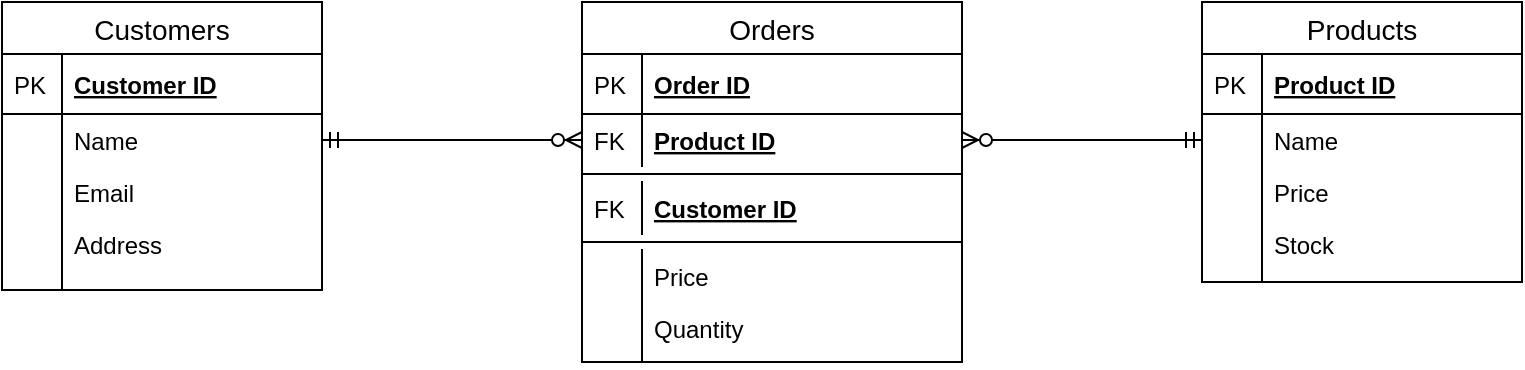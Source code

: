 <mxfile version="13.0.1" type="device"><diagram id="P03wM7nVxxRjR3x7W7P-" name="Page-1"><mxGraphModel dx="868" dy="450" grid="1" gridSize="10" guides="1" tooltips="1" connect="1" arrows="1" fold="1" page="1" pageScale="1" pageWidth="850" pageHeight="1100" math="0" shadow="0"><root><mxCell id="0"/><mxCell id="1" parent="0"/><mxCell id="tMQUC_O7YANYPWLk_MEU-22" value="" style="edgeStyle=entityRelationEdgeStyle;fontSize=12;html=1;endArrow=ERzeroToMany;startArrow=ERmandOne;" parent="1" source="QUjJYa9eazffCOzvhEuK-14" target="QUjJYa9eazffCOzvhEuK-28" edge="1"><mxGeometry width="100" height="100" relative="1" as="geometry"><mxPoint x="280" y="100" as="sourcePoint"/><mxPoint x="380" y="200" as="targetPoint"/></mxGeometry></mxCell><mxCell id="tMQUC_O7YANYPWLk_MEU-41" value="" style="edgeStyle=entityRelationEdgeStyle;fontSize=12;html=1;endArrow=ERzeroToMany;startArrow=ERmandOne;" parent="1" source="QUjJYa9eazffCOzvhEuK-40" target="QUjJYa9eazffCOzvhEuK-28" edge="1"><mxGeometry width="100" height="100" relative="1" as="geometry"><mxPoint x="530" y="370" as="sourcePoint"/><mxPoint x="610" y="200" as="targetPoint"/></mxGeometry></mxCell><mxCell id="QUjJYa9eazffCOzvhEuK-25" value="Orders" style="swimlane;fontStyle=0;childLayout=stackLayout;horizontal=1;startSize=26;horizontalStack=0;resizeParent=1;resizeParentMax=0;resizeLast=0;collapsible=1;marginBottom=0;align=center;fontSize=14;" parent="1" vertex="1"><mxGeometry x="370" y="72" width="190" height="180" as="geometry"/></mxCell><mxCell id="QUjJYa9eazffCOzvhEuK-26" value="Order ID" style="shape=partialRectangle;top=0;left=0;right=0;bottom=1;align=left;verticalAlign=middle;fillColor=none;spacingLeft=34;spacingRight=4;overflow=hidden;rotatable=0;points=[[0,0.5],[1,0.5]];portConstraint=eastwest;dropTarget=0;fontStyle=5;fontSize=12;" parent="QUjJYa9eazffCOzvhEuK-25" vertex="1"><mxGeometry y="26" width="190" height="30" as="geometry"/></mxCell><mxCell id="QUjJYa9eazffCOzvhEuK-27" value="PK" style="shape=partialRectangle;top=0;left=0;bottom=0;fillColor=none;align=left;verticalAlign=middle;spacingLeft=4;spacingRight=4;overflow=hidden;rotatable=0;points=[];portConstraint=eastwest;part=1;fontSize=12;" parent="QUjJYa9eazffCOzvhEuK-26" vertex="1" connectable="0"><mxGeometry width="30" height="30" as="geometry"/></mxCell><mxCell id="QUjJYa9eazffCOzvhEuK-28" value="Product ID" style="shape=partialRectangle;top=0;left=0;right=0;bottom=0;align=left;verticalAlign=top;fillColor=none;spacingLeft=34;spacingRight=4;overflow=hidden;rotatable=0;points=[[0,0.5],[1,0.5]];portConstraint=eastwest;dropTarget=0;fontSize=12;fontStyle=5" parent="QUjJYa9eazffCOzvhEuK-25" vertex="1"><mxGeometry y="56" width="190" height="26" as="geometry"/></mxCell><mxCell id="QUjJYa9eazffCOzvhEuK-29" value="FK" style="shape=partialRectangle;top=0;left=0;bottom=0;fillColor=none;align=left;verticalAlign=top;spacingLeft=4;spacingRight=4;overflow=hidden;rotatable=0;points=[];portConstraint=eastwest;part=1;fontSize=12;" parent="QUjJYa9eazffCOzvhEuK-28" vertex="1" connectable="0"><mxGeometry width="30" height="26" as="geometry"/></mxCell><mxCell id="QUjJYa9eazffCOzvhEuK-48" value="" style="line;strokeWidth=1;fillColor=none;align=left;verticalAlign=middle;spacingTop=-1;spacingLeft=3;spacingRight=3;rotatable=0;labelPosition=right;points=[];portConstraint=eastwest;fontSize=12;" parent="QUjJYa9eazffCOzvhEuK-25" vertex="1"><mxGeometry y="82" width="190" height="8" as="geometry"/></mxCell><mxCell id="QUjJYa9eazffCOzvhEuK-30" value="Customer ID" style="shape=partialRectangle;top=0;left=0;right=0;bottom=0;align=left;verticalAlign=top;fillColor=none;spacingLeft=34;spacingRight=4;overflow=hidden;rotatable=0;points=[[0,0.5],[1,0.5]];portConstraint=eastwest;dropTarget=0;fontSize=12;fontStyle=5" parent="QUjJYa9eazffCOzvhEuK-25" vertex="1"><mxGeometry y="90" width="190" height="26" as="geometry"/></mxCell><mxCell id="QUjJYa9eazffCOzvhEuK-31" value="FK" style="shape=partialRectangle;top=0;left=0;bottom=0;fillColor=none;align=left;verticalAlign=top;spacingLeft=4;spacingRight=4;overflow=hidden;rotatable=0;points=[];portConstraint=eastwest;part=1;fontSize=12;" parent="QUjJYa9eazffCOzvhEuK-30" vertex="1" connectable="0"><mxGeometry width="30" height="26" as="geometry"/></mxCell><mxCell id="QUjJYa9eazffCOzvhEuK-49" value="" style="line;strokeWidth=1;fillColor=none;align=left;verticalAlign=middle;spacingTop=-1;spacingLeft=3;spacingRight=3;rotatable=0;labelPosition=right;points=[];portConstraint=eastwest;fontSize=12;" parent="QUjJYa9eazffCOzvhEuK-25" vertex="1"><mxGeometry y="116" width="190" height="8" as="geometry"/></mxCell><mxCell id="QUjJYa9eazffCOzvhEuK-32" value="Price" style="shape=partialRectangle;top=0;left=0;right=0;bottom=0;align=left;verticalAlign=top;fillColor=none;spacingLeft=34;spacingRight=4;overflow=hidden;rotatable=0;points=[[0,0.5],[1,0.5]];portConstraint=eastwest;dropTarget=0;fontSize=12;" parent="QUjJYa9eazffCOzvhEuK-25" vertex="1"><mxGeometry y="124" width="190" height="26" as="geometry"/></mxCell><mxCell id="QUjJYa9eazffCOzvhEuK-33" value="" style="shape=partialRectangle;top=0;left=0;bottom=0;fillColor=none;align=left;verticalAlign=top;spacingLeft=4;spacingRight=4;overflow=hidden;rotatable=0;points=[];portConstraint=eastwest;part=1;fontSize=12;" parent="QUjJYa9eazffCOzvhEuK-32" vertex="1" connectable="0"><mxGeometry width="30" height="26" as="geometry"/></mxCell><mxCell id="QUjJYa9eazffCOzvhEuK-34" value="Quantity" style="shape=partialRectangle;top=0;left=0;right=0;bottom=0;align=left;verticalAlign=top;fillColor=none;spacingLeft=34;spacingRight=4;overflow=hidden;rotatable=0;points=[[0,0.5],[1,0.5]];portConstraint=eastwest;dropTarget=0;fontSize=12;" parent="QUjJYa9eazffCOzvhEuK-25" vertex="1"><mxGeometry y="150" width="190" height="30" as="geometry"/></mxCell><mxCell id="QUjJYa9eazffCOzvhEuK-35" value="" style="shape=partialRectangle;top=0;left=0;bottom=0;fillColor=none;align=left;verticalAlign=top;spacingLeft=4;spacingRight=4;overflow=hidden;rotatable=0;points=[];portConstraint=eastwest;part=1;fontSize=12;" parent="QUjJYa9eazffCOzvhEuK-34" vertex="1" connectable="0"><mxGeometry width="30" height="30" as="geometry"/></mxCell><mxCell id="QUjJYa9eazffCOzvhEuK-11" value="Customers" style="swimlane;fontStyle=0;childLayout=stackLayout;horizontal=1;startSize=26;horizontalStack=0;resizeParent=1;resizeParentMax=0;resizeLast=0;collapsible=1;marginBottom=0;align=center;fontSize=14;" parent="1" vertex="1"><mxGeometry x="80" y="72" width="160" height="144" as="geometry"/></mxCell><mxCell id="QUjJYa9eazffCOzvhEuK-12" value="Customer ID" style="shape=partialRectangle;top=0;left=0;right=0;bottom=1;align=left;verticalAlign=middle;fillColor=none;spacingLeft=34;spacingRight=4;overflow=hidden;rotatable=0;points=[[0,0.5],[1,0.5]];portConstraint=eastwest;dropTarget=0;fontStyle=5;fontSize=12;" parent="QUjJYa9eazffCOzvhEuK-11" vertex="1"><mxGeometry y="26" width="160" height="30" as="geometry"/></mxCell><mxCell id="QUjJYa9eazffCOzvhEuK-13" value="PK" style="shape=partialRectangle;top=0;left=0;bottom=0;fillColor=none;align=left;verticalAlign=middle;spacingLeft=4;spacingRight=4;overflow=hidden;rotatable=0;points=[];portConstraint=eastwest;part=1;fontSize=12;" parent="QUjJYa9eazffCOzvhEuK-12" vertex="1" connectable="0"><mxGeometry width="30" height="30" as="geometry"/></mxCell><mxCell id="QUjJYa9eazffCOzvhEuK-14" value="Name" style="shape=partialRectangle;top=0;left=0;right=0;bottom=0;align=left;verticalAlign=top;fillColor=none;spacingLeft=34;spacingRight=4;overflow=hidden;rotatable=0;points=[[0,0.5],[1,0.5]];portConstraint=eastwest;dropTarget=0;fontSize=12;" parent="QUjJYa9eazffCOzvhEuK-11" vertex="1"><mxGeometry y="56" width="160" height="26" as="geometry"/></mxCell><mxCell id="QUjJYa9eazffCOzvhEuK-15" value="" style="shape=partialRectangle;top=0;left=0;bottom=0;fillColor=none;align=left;verticalAlign=top;spacingLeft=4;spacingRight=4;overflow=hidden;rotatable=0;points=[];portConstraint=eastwest;part=1;fontSize=12;" parent="QUjJYa9eazffCOzvhEuK-14" vertex="1" connectable="0"><mxGeometry width="30" height="26" as="geometry"/></mxCell><mxCell id="QUjJYa9eazffCOzvhEuK-16" value="Email" style="shape=partialRectangle;top=0;left=0;right=0;bottom=0;align=left;verticalAlign=top;fillColor=none;spacingLeft=34;spacingRight=4;overflow=hidden;rotatable=0;points=[[0,0.5],[1,0.5]];portConstraint=eastwest;dropTarget=0;fontSize=12;" parent="QUjJYa9eazffCOzvhEuK-11" vertex="1"><mxGeometry y="82" width="160" height="26" as="geometry"/></mxCell><mxCell id="QUjJYa9eazffCOzvhEuK-17" value="" style="shape=partialRectangle;top=0;left=0;bottom=0;fillColor=none;align=left;verticalAlign=top;spacingLeft=4;spacingRight=4;overflow=hidden;rotatable=0;points=[];portConstraint=eastwest;part=1;fontSize=12;" parent="QUjJYa9eazffCOzvhEuK-16" vertex="1" connectable="0"><mxGeometry width="30" height="26" as="geometry"/></mxCell><mxCell id="QUjJYa9eazffCOzvhEuK-18" value="Address" style="shape=partialRectangle;top=0;left=0;right=0;bottom=0;align=left;verticalAlign=top;fillColor=none;spacingLeft=34;spacingRight=4;overflow=hidden;rotatable=0;points=[[0,0.5],[1,0.5]];portConstraint=eastwest;dropTarget=0;fontSize=12;" parent="QUjJYa9eazffCOzvhEuK-11" vertex="1"><mxGeometry y="108" width="160" height="26" as="geometry"/></mxCell><mxCell id="QUjJYa9eazffCOzvhEuK-19" value="" style="shape=partialRectangle;top=0;left=0;bottom=0;fillColor=none;align=left;verticalAlign=top;spacingLeft=4;spacingRight=4;overflow=hidden;rotatable=0;points=[];portConstraint=eastwest;part=1;fontSize=12;" parent="QUjJYa9eazffCOzvhEuK-18" vertex="1" connectable="0"><mxGeometry width="30" height="26" as="geometry"/></mxCell><mxCell id="QUjJYa9eazffCOzvhEuK-20" value="" style="shape=partialRectangle;top=0;left=0;right=0;bottom=0;align=left;verticalAlign=top;fillColor=none;spacingLeft=34;spacingRight=4;overflow=hidden;rotatable=0;points=[[0,0.5],[1,0.5]];portConstraint=eastwest;dropTarget=0;fontSize=12;" parent="QUjJYa9eazffCOzvhEuK-11" vertex="1"><mxGeometry y="134" width="160" height="10" as="geometry"/></mxCell><mxCell id="QUjJYa9eazffCOzvhEuK-21" value="" style="shape=partialRectangle;top=0;left=0;bottom=0;fillColor=none;align=left;verticalAlign=top;spacingLeft=4;spacingRight=4;overflow=hidden;rotatable=0;points=[];portConstraint=eastwest;part=1;fontSize=12;" parent="QUjJYa9eazffCOzvhEuK-20" vertex="1" connectable="0"><mxGeometry width="30" height="10" as="geometry"/></mxCell><mxCell id="QUjJYa9eazffCOzvhEuK-37" value="Products" style="swimlane;fontStyle=0;childLayout=stackLayout;horizontal=1;startSize=26;horizontalStack=0;resizeParent=1;resizeParentMax=0;resizeLast=0;collapsible=1;marginBottom=0;align=center;fontSize=14;" parent="1" vertex="1"><mxGeometry x="680" y="72" width="160" height="140" as="geometry"/></mxCell><mxCell id="QUjJYa9eazffCOzvhEuK-38" value="Product ID" style="shape=partialRectangle;top=0;left=0;right=0;bottom=1;align=left;verticalAlign=middle;fillColor=none;spacingLeft=34;spacingRight=4;overflow=hidden;rotatable=0;points=[[0,0.5],[1,0.5]];portConstraint=eastwest;dropTarget=0;fontStyle=5;fontSize=12;" parent="QUjJYa9eazffCOzvhEuK-37" vertex="1"><mxGeometry y="26" width="160" height="30" as="geometry"/></mxCell><mxCell id="QUjJYa9eazffCOzvhEuK-39" value="PK" style="shape=partialRectangle;top=0;left=0;bottom=0;fillColor=none;align=left;verticalAlign=middle;spacingLeft=4;spacingRight=4;overflow=hidden;rotatable=0;points=[];portConstraint=eastwest;part=1;fontSize=12;" parent="QUjJYa9eazffCOzvhEuK-38" vertex="1" connectable="0"><mxGeometry width="30" height="30" as="geometry"/></mxCell><mxCell id="QUjJYa9eazffCOzvhEuK-40" value="Name" style="shape=partialRectangle;top=0;left=0;right=0;bottom=0;align=left;verticalAlign=top;fillColor=none;spacingLeft=34;spacingRight=4;overflow=hidden;rotatable=0;points=[[0,0.5],[1,0.5]];portConstraint=eastwest;dropTarget=0;fontSize=12;" parent="QUjJYa9eazffCOzvhEuK-37" vertex="1"><mxGeometry y="56" width="160" height="26" as="geometry"/></mxCell><mxCell id="QUjJYa9eazffCOzvhEuK-41" value="" style="shape=partialRectangle;top=0;left=0;bottom=0;fillColor=none;align=left;verticalAlign=top;spacingLeft=4;spacingRight=4;overflow=hidden;rotatable=0;points=[];portConstraint=eastwest;part=1;fontSize=12;" parent="QUjJYa9eazffCOzvhEuK-40" vertex="1" connectable="0"><mxGeometry width="30" height="26" as="geometry"/></mxCell><mxCell id="QUjJYa9eazffCOzvhEuK-44" value="Price" style="shape=partialRectangle;top=0;left=0;right=0;bottom=0;align=left;verticalAlign=top;fillColor=none;spacingLeft=34;spacingRight=4;overflow=hidden;rotatable=0;points=[[0,0.5],[1,0.5]];portConstraint=eastwest;dropTarget=0;fontSize=12;" parent="QUjJYa9eazffCOzvhEuK-37" vertex="1"><mxGeometry y="82" width="160" height="26" as="geometry"/></mxCell><mxCell id="QUjJYa9eazffCOzvhEuK-45" value="" style="shape=partialRectangle;top=0;left=0;bottom=0;fillColor=none;align=left;verticalAlign=top;spacingLeft=4;spacingRight=4;overflow=hidden;rotatable=0;points=[];portConstraint=eastwest;part=1;fontSize=12;" parent="QUjJYa9eazffCOzvhEuK-44" vertex="1" connectable="0"><mxGeometry width="30" height="26" as="geometry"/></mxCell><mxCell id="QUjJYa9eazffCOzvhEuK-46" value="Stock" style="shape=partialRectangle;top=0;left=0;right=0;bottom=0;align=left;verticalAlign=top;fillColor=none;spacingLeft=34;spacingRight=4;overflow=hidden;rotatable=0;points=[[0,0.5],[1,0.5]];portConstraint=eastwest;dropTarget=0;fontSize=12;" parent="QUjJYa9eazffCOzvhEuK-37" vertex="1"><mxGeometry y="108" width="160" height="26" as="geometry"/></mxCell><mxCell id="QUjJYa9eazffCOzvhEuK-47" value="" style="shape=partialRectangle;top=0;left=0;bottom=0;fillColor=none;align=left;verticalAlign=top;spacingLeft=4;spacingRight=4;overflow=hidden;rotatable=0;points=[];portConstraint=eastwest;part=1;fontSize=12;" parent="QUjJYa9eazffCOzvhEuK-46" vertex="1" connectable="0"><mxGeometry width="30" height="26" as="geometry"/></mxCell><mxCell id="QUjJYa9eazffCOzvhEuK-42" value="" style="shape=partialRectangle;top=0;left=0;right=0;bottom=0;align=left;verticalAlign=top;fillColor=none;spacingLeft=34;spacingRight=4;overflow=hidden;rotatable=0;points=[[0,0.5],[1,0.5]];portConstraint=eastwest;dropTarget=0;fontSize=12;" parent="QUjJYa9eazffCOzvhEuK-37" vertex="1"><mxGeometry y="134" width="160" height="6" as="geometry"/></mxCell><mxCell id="QUjJYa9eazffCOzvhEuK-43" value="" style="shape=partialRectangle;top=0;left=0;bottom=0;fillColor=none;align=left;verticalAlign=top;spacingLeft=4;spacingRight=4;overflow=hidden;rotatable=0;points=[];portConstraint=eastwest;part=1;fontSize=12;" parent="QUjJYa9eazffCOzvhEuK-42" vertex="1" connectable="0"><mxGeometry width="30" height="6" as="geometry"/></mxCell></root></mxGraphModel></diagram></mxfile>